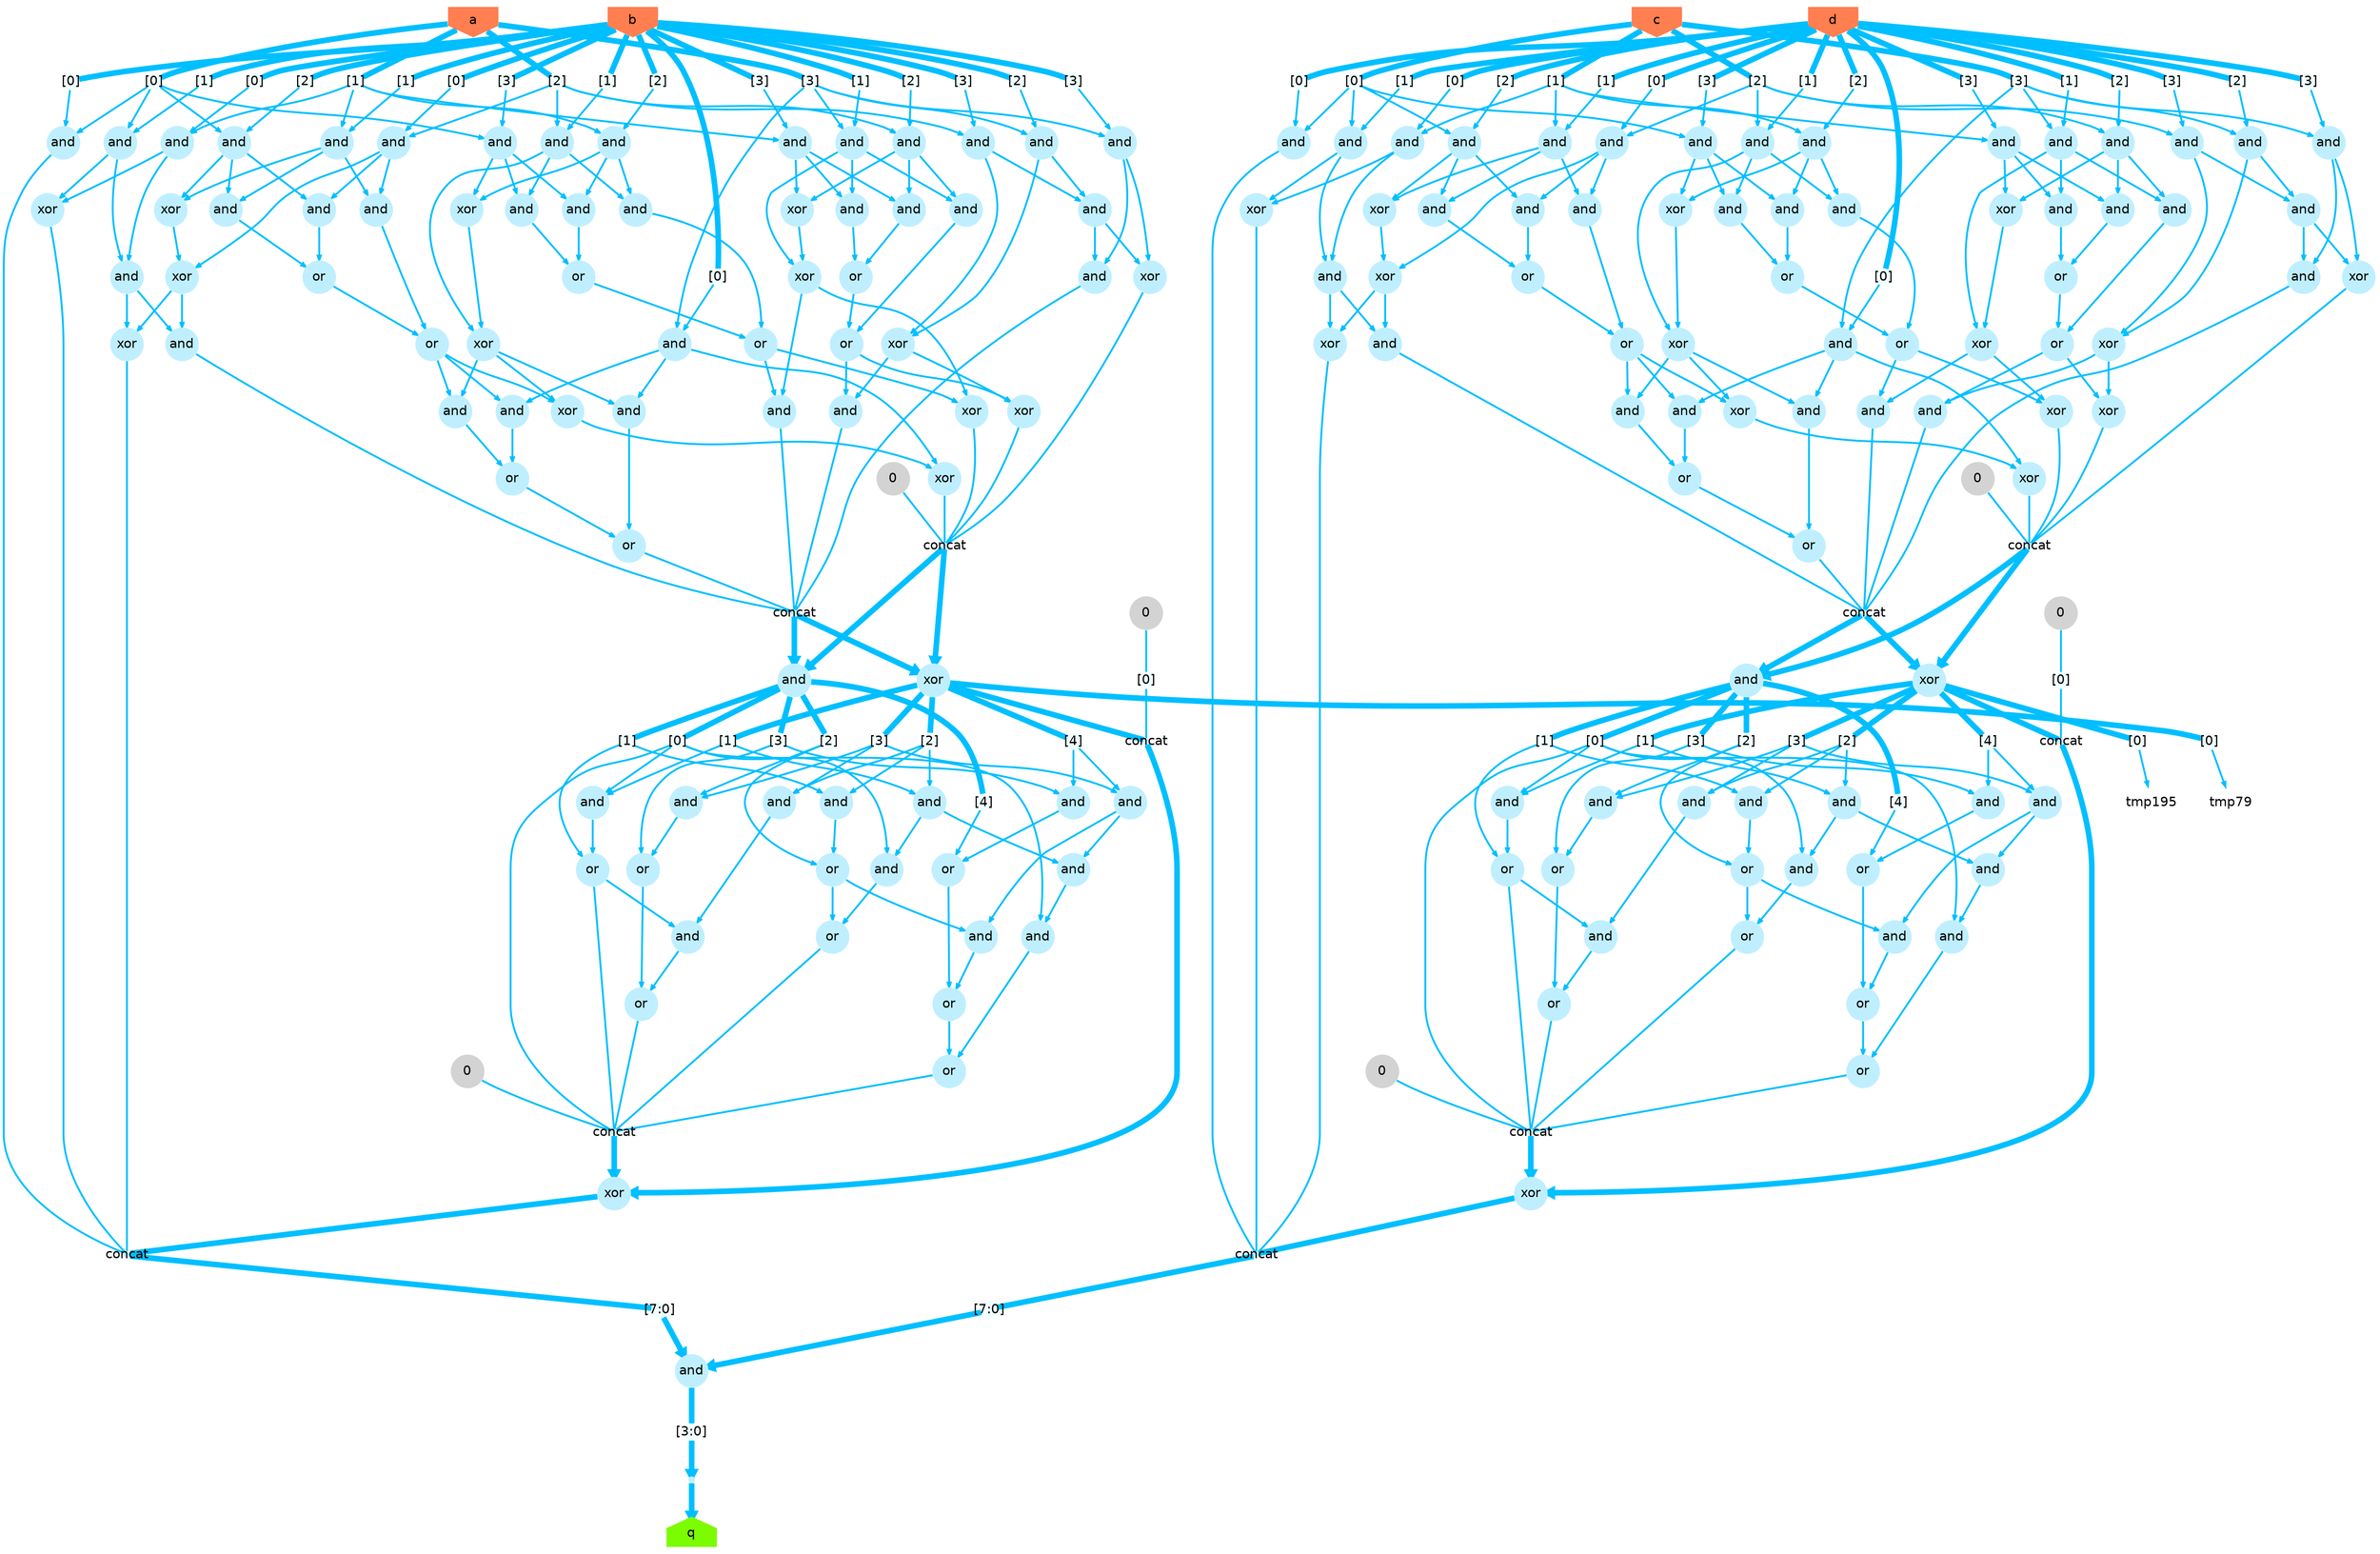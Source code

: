 digraph g {
    graph [splines="spline", outputorder="edgesfirst"];
    node [shape=circle, style=filled, fillcolor=lightblue1,
        fontcolor=black, fontname=helvetica, penwidth=0,
        fixedsize=shape];
    edge [labelfloat=false, penwidth=2, color=deepskyblue, arrowsize=.5];
    n0 [label="a", shape=invhouse, fillcolor=coral];
    n1 [label="b", shape=invhouse, fillcolor=coral];
    n2 [label="c", shape=invhouse, fillcolor=coral];
    n3 [label="0", shape=circle, fillcolor=lightgrey];
    n4 [label="0", shape=circle, fillcolor=lightgrey];
    n5 [label="0", shape=circle, fillcolor=lightgrey];
    n6 [label="0", shape=circle, fillcolor=lightgrey];
    n7 [label="0", shape=circle, fillcolor=lightgrey];
    n8 [label="0", shape=circle, fillcolor=lightgrey];
    n9 [label="d", shape=invhouse, fillcolor=coral];
    n10 [label="", height=.1, width=.1];
    n11 [label="q", shape=house, fillcolor=lawngreen];
    n12 [label="[0]", fillcolor=azure1, height=.25, width=.25];
    n13 [label="[0]", fillcolor=azure1, height=.25, width=.25];
    n14 [label="and"];
    n15 [label="[1]", fillcolor=azure1, height=.25, width=.25];
    n16 [label="and"];
    n17 [label="[2]", fillcolor=azure1, height=.25, width=.25];
    n18 [label="and"];
    n19 [label="[3]", fillcolor=azure1, height=.25, width=.25];
    n20 [label="and"];
    n21 [label="[1]", fillcolor=azure1, height=.25, width=.25];
    n22 [label="[0]", fillcolor=azure1, height=.25, width=.25];
    n23 [label="and"];
    n24 [label="[1]", fillcolor=azure1, height=.25, width=.25];
    n25 [label="and"];
    n26 [label="[2]", fillcolor=azure1, height=.25, width=.25];
    n27 [label="and"];
    n28 [label="[3]", fillcolor=azure1, height=.25, width=.25];
    n29 [label="and"];
    n30 [label="[2]", fillcolor=azure1, height=.25, width=.25];
    n31 [label="[0]", fillcolor=azure1, height=.25, width=.25];
    n32 [label="and"];
    n33 [label="[1]", fillcolor=azure1, height=.25, width=.25];
    n34 [label="and"];
    n35 [label="[2]", fillcolor=azure1, height=.25, width=.25];
    n36 [label="and"];
    n37 [label="[3]", fillcolor=azure1, height=.25, width=.25];
    n38 [label="and"];
    n39 [label="[3]", fillcolor=azure1, height=.25, width=.25];
    n40 [label="[0]", fillcolor=azure1, height=.25, width=.25];
    n41 [label="and"];
    n42 [label="[1]", fillcolor=azure1, height=.25, width=.25];
    n43 [label="and"];
    n44 [label="[2]", fillcolor=azure1, height=.25, width=.25];
    n45 [label="and"];
    n46 [label="[3]", fillcolor=azure1, height=.25, width=.25];
    n47 [label="and"];
    n48 [label="xor"];
    n49 [label="and"];
    n50 [label="xor"];
    n51 [label="xor"];
    n52 [label="and"];
    n53 [label="and"];
    n54 [label="or"];
    n55 [label="and"];
    n56 [label="or"];
    n57 [label="xor"];
    n58 [label="xor"];
    n59 [label="and"];
    n60 [label="and"];
    n61 [label="or"];
    n62 [label="and"];
    n63 [label="or"];
    n64 [label="xor"];
    n65 [label="xor"];
    n66 [label="and"];
    n67 [label="and"];
    n68 [label="or"];
    n69 [label="and"];
    n70 [label="or"];
    n71 [label="xor"];
    n72 [label="and"];
    n73 [label="xor"];
    n74 [label="and"];
    n75 [label="xor"];
    n76 [label="xor"];
    n77 [label="and"];
    n78 [label="and"];
    n79 [label="or"];
    n80 [label="and"];
    n81 [label="or"];
    n82 [label="xor"];
    n83 [label="and"];
    n84 [label="xor"];
    n85 [label="and"];
    n86 [label="xor"];
    n87 [label="and"];
    n88 [label="concat", height=.1, width=.1];
    n89 [label="concat", height=.1, width=.1];
    n90 [label="xor"];
    n91 [label="[0]", fillcolor=azure1, height=.25, width=.25];
    n92 [label="tmp79", shape=circle, fillcolor=none];
    n93 [label="[1]", fillcolor=azure1, height=.25, width=.25];
    n94 [label="[2]", fillcolor=azure1, height=.25, width=.25];
    n95 [label="[3]", fillcolor=azure1, height=.25, width=.25];
    n96 [label="[4]", fillcolor=azure1, height=.25, width=.25];
    n97 [label="and"];
    n98 [label="[0]", fillcolor=azure1, height=.25, width=.25];
    n99 [label="[1]", fillcolor=azure1, height=.25, width=.25];
    n100 [label="[2]", fillcolor=azure1, height=.25, width=.25];
    n101 [label="[3]", fillcolor=azure1, height=.25, width=.25];
    n102 [label="[4]", fillcolor=azure1, height=.25, width=.25];
    n103 [label="and"];
    n104 [label="or"];
    n105 [label="and"];
    n106 [label="and"];
    n107 [label="or"];
    n108 [label="and"];
    n109 [label="and"];
    n110 [label="or"];
    n111 [label="and"];
    n112 [label="and"];
    n113 [label="or"];
    n114 [label="and"];
    n115 [label="or"];
    n116 [label="and"];
    n117 [label="and"];
    n118 [label="or"];
    n119 [label="and"];
    n120 [label="or"];
    n121 [label="and"];
    n122 [label="or"];
    n123 [label="concat", height=.1, width=.1];
    n124 [label="[0]", fillcolor=azure1, height=.25, width=.25];
    n125 [label="concat", height=.1, width=.1];
    n126 [label="xor"];
    n127 [label="concat", height=.1, width=.1];
    n128 [label="[7:0]", fillcolor=azure1, height=.25, width=.25];
    n129 [label="[0]", fillcolor=azure1, height=.25, width=.25];
    n130 [label="[0]", fillcolor=azure1, height=.25, width=.25];
    n131 [label="and"];
    n132 [label="[1]", fillcolor=azure1, height=.25, width=.25];
    n133 [label="and"];
    n134 [label="[2]", fillcolor=azure1, height=.25, width=.25];
    n135 [label="and"];
    n136 [label="[3]", fillcolor=azure1, height=.25, width=.25];
    n137 [label="and"];
    n138 [label="[1]", fillcolor=azure1, height=.25, width=.25];
    n139 [label="[0]", fillcolor=azure1, height=.25, width=.25];
    n140 [label="and"];
    n141 [label="[1]", fillcolor=azure1, height=.25, width=.25];
    n142 [label="and"];
    n143 [label="[2]", fillcolor=azure1, height=.25, width=.25];
    n144 [label="and"];
    n145 [label="[3]", fillcolor=azure1, height=.25, width=.25];
    n146 [label="and"];
    n147 [label="[2]", fillcolor=azure1, height=.25, width=.25];
    n148 [label="[0]", fillcolor=azure1, height=.25, width=.25];
    n149 [label="and"];
    n150 [label="[1]", fillcolor=azure1, height=.25, width=.25];
    n151 [label="and"];
    n152 [label="[2]", fillcolor=azure1, height=.25, width=.25];
    n153 [label="and"];
    n154 [label="[3]", fillcolor=azure1, height=.25, width=.25];
    n155 [label="and"];
    n156 [label="[3]", fillcolor=azure1, height=.25, width=.25];
    n157 [label="[0]", fillcolor=azure1, height=.25, width=.25];
    n158 [label="and"];
    n159 [label="[1]", fillcolor=azure1, height=.25, width=.25];
    n160 [label="and"];
    n161 [label="[2]", fillcolor=azure1, height=.25, width=.25];
    n162 [label="and"];
    n163 [label="[3]", fillcolor=azure1, height=.25, width=.25];
    n164 [label="and"];
    n165 [label="xor"];
    n166 [label="and"];
    n167 [label="xor"];
    n168 [label="xor"];
    n169 [label="and"];
    n170 [label="and"];
    n171 [label="or"];
    n172 [label="and"];
    n173 [label="or"];
    n174 [label="xor"];
    n175 [label="xor"];
    n176 [label="and"];
    n177 [label="and"];
    n178 [label="or"];
    n179 [label="and"];
    n180 [label="or"];
    n181 [label="xor"];
    n182 [label="xor"];
    n183 [label="and"];
    n184 [label="and"];
    n185 [label="or"];
    n186 [label="and"];
    n187 [label="or"];
    n188 [label="xor"];
    n189 [label="and"];
    n190 [label="xor"];
    n191 [label="and"];
    n192 [label="xor"];
    n193 [label="xor"];
    n194 [label="and"];
    n195 [label="and"];
    n196 [label="or"];
    n197 [label="and"];
    n198 [label="or"];
    n199 [label="xor"];
    n200 [label="and"];
    n201 [label="xor"];
    n202 [label="and"];
    n203 [label="xor"];
    n204 [label="and"];
    n205 [label="concat", height=.1, width=.1];
    n206 [label="concat", height=.1, width=.1];
    n207 [label="xor"];
    n208 [label="[0]", fillcolor=azure1, height=.25, width=.25];
    n209 [label="tmp195", shape=circle, fillcolor=none];
    n210 [label="[1]", fillcolor=azure1, height=.25, width=.25];
    n211 [label="[2]", fillcolor=azure1, height=.25, width=.25];
    n212 [label="[3]", fillcolor=azure1, height=.25, width=.25];
    n213 [label="[4]", fillcolor=azure1, height=.25, width=.25];
    n214 [label="and"];
    n215 [label="[0]", fillcolor=azure1, height=.25, width=.25];
    n216 [label="[1]", fillcolor=azure1, height=.25, width=.25];
    n217 [label="[2]", fillcolor=azure1, height=.25, width=.25];
    n218 [label="[3]", fillcolor=azure1, height=.25, width=.25];
    n219 [label="[4]", fillcolor=azure1, height=.25, width=.25];
    n220 [label="and"];
    n221 [label="or"];
    n222 [label="and"];
    n223 [label="and"];
    n224 [label="or"];
    n225 [label="and"];
    n226 [label="and"];
    n227 [label="or"];
    n228 [label="and"];
    n229 [label="and"];
    n230 [label="or"];
    n231 [label="and"];
    n232 [label="or"];
    n233 [label="and"];
    n234 [label="and"];
    n235 [label="or"];
    n236 [label="and"];
    n237 [label="or"];
    n238 [label="and"];
    n239 [label="or"];
    n240 [label="concat", height=.1, width=.1];
    n241 [label="[0]", fillcolor=azure1, height=.25, width=.25];
    n242 [label="concat", height=.1, width=.1];
    n243 [label="xor"];
    n244 [label="concat", height=.1, width=.1];
    n245 [label="[7:0]", fillcolor=azure1, height=.25, width=.25];
    n246 [label="and"];
    n247 [label="[3:0]", fillcolor=azure1, height=.25, width=.25];
    n0 -> n12 [label="", penwidth="6", arrowhead="none"];
    n0 -> n21 [label="", penwidth="6", arrowhead="none"];
    n0 -> n30 [label="", penwidth="6", arrowhead="none"];
    n0 -> n39 [label="", penwidth="6", arrowhead="none"];
    n1 -> n13 [label="", penwidth="6", arrowhead="none"];
    n1 -> n15 [label="", penwidth="6", arrowhead="none"];
    n1 -> n17 [label="", penwidth="6", arrowhead="none"];
    n1 -> n19 [label="", penwidth="6", arrowhead="none"];
    n1 -> n22 [label="", penwidth="6", arrowhead="none"];
    n1 -> n24 [label="", penwidth="6", arrowhead="none"];
    n1 -> n26 [label="", penwidth="6", arrowhead="none"];
    n1 -> n28 [label="", penwidth="6", arrowhead="none"];
    n1 -> n31 [label="", penwidth="6", arrowhead="none"];
    n1 -> n33 [label="", penwidth="6", arrowhead="none"];
    n1 -> n35 [label="", penwidth="6", arrowhead="none"];
    n1 -> n37 [label="", penwidth="6", arrowhead="none"];
    n1 -> n40 [label="", penwidth="6", arrowhead="none"];
    n1 -> n42 [label="", penwidth="6", arrowhead="none"];
    n1 -> n44 [label="", penwidth="6", arrowhead="none"];
    n1 -> n46 [label="", penwidth="6", arrowhead="none"];
    n2 -> n129 [label="", penwidth="6", arrowhead="none"];
    n2 -> n138 [label="", penwidth="6", arrowhead="none"];
    n2 -> n147 [label="", penwidth="6", arrowhead="none"];
    n2 -> n156 [label="", penwidth="6", arrowhead="none"];
    n3 -> n89 [label="", penwidth="2", arrowhead="none"];
    n4 -> n123 [label="", penwidth="2", arrowhead="none"];
    n5 -> n124 [label="", penwidth="2", arrowhead="none"];
    n6 -> n206 [label="", penwidth="2", arrowhead="none"];
    n7 -> n240 [label="", penwidth="2", arrowhead="none"];
    n8 -> n241 [label="", penwidth="2", arrowhead="none"];
    n9 -> n130 [label="", penwidth="6", arrowhead="none"];
    n9 -> n132 [label="", penwidth="6", arrowhead="none"];
    n9 -> n134 [label="", penwidth="6", arrowhead="none"];
    n9 -> n136 [label="", penwidth="6", arrowhead="none"];
    n9 -> n139 [label="", penwidth="6", arrowhead="none"];
    n9 -> n141 [label="", penwidth="6", arrowhead="none"];
    n9 -> n143 [label="", penwidth="6", arrowhead="none"];
    n9 -> n145 [label="", penwidth="6", arrowhead="none"];
    n9 -> n148 [label="", penwidth="6", arrowhead="none"];
    n9 -> n150 [label="", penwidth="6", arrowhead="none"];
    n9 -> n152 [label="", penwidth="6", arrowhead="none"];
    n9 -> n154 [label="", penwidth="6", arrowhead="none"];
    n9 -> n157 [label="", penwidth="6", arrowhead="none"];
    n9 -> n159 [label="", penwidth="6", arrowhead="none"];
    n9 -> n161 [label="", penwidth="6", arrowhead="none"];
    n9 -> n163 [label="", penwidth="6", arrowhead="none"];
    n10 -> n11 [label="", penwidth="6", arrowhead="normal"];
    n12 -> n14 [label="", penwidth="2", arrowhead="normal"];
    n12 -> n16 [label="", penwidth="2", arrowhead="normal"];
    n12 -> n18 [label="", penwidth="2", arrowhead="normal"];
    n12 -> n20 [label="", penwidth="2", arrowhead="normal"];
    n13 -> n14 [label="", penwidth="2", arrowhead="normal"];
    n14 -> n127 [label="", penwidth="2", arrowhead="none"];
    n15 -> n16 [label="", penwidth="2", arrowhead="normal"];
    n16 -> n48 [label="", penwidth="2", arrowhead="normal"];
    n16 -> n49 [label="", penwidth="2", arrowhead="normal"];
    n17 -> n18 [label="", penwidth="2", arrowhead="normal"];
    n18 -> n50 [label="", penwidth="2", arrowhead="normal"];
    n18 -> n52 [label="", penwidth="2", arrowhead="normal"];
    n18 -> n53 [label="", penwidth="2", arrowhead="normal"];
    n19 -> n20 [label="", penwidth="2", arrowhead="normal"];
    n20 -> n57 [label="", penwidth="2", arrowhead="normal"];
    n20 -> n59 [label="", penwidth="2", arrowhead="normal"];
    n20 -> n60 [label="", penwidth="2", arrowhead="normal"];
    n21 -> n23 [label="", penwidth="2", arrowhead="normal"];
    n21 -> n25 [label="", penwidth="2", arrowhead="normal"];
    n21 -> n27 [label="", penwidth="2", arrowhead="normal"];
    n21 -> n29 [label="", penwidth="2", arrowhead="normal"];
    n22 -> n23 [label="", penwidth="2", arrowhead="normal"];
    n23 -> n48 [label="", penwidth="2", arrowhead="normal"];
    n23 -> n49 [label="", penwidth="2", arrowhead="normal"];
    n24 -> n25 [label="", penwidth="2", arrowhead="normal"];
    n25 -> n50 [label="", penwidth="2", arrowhead="normal"];
    n25 -> n52 [label="", penwidth="2", arrowhead="normal"];
    n25 -> n55 [label="", penwidth="2", arrowhead="normal"];
    n26 -> n27 [label="", penwidth="2", arrowhead="normal"];
    n27 -> n57 [label="", penwidth="2", arrowhead="normal"];
    n27 -> n59 [label="", penwidth="2", arrowhead="normal"];
    n27 -> n62 [label="", penwidth="2", arrowhead="normal"];
    n28 -> n29 [label="", penwidth="2", arrowhead="normal"];
    n29 -> n64 [label="", penwidth="2", arrowhead="normal"];
    n29 -> n66 [label="", penwidth="2", arrowhead="normal"];
    n29 -> n67 [label="", penwidth="2", arrowhead="normal"];
    n30 -> n32 [label="", penwidth="2", arrowhead="normal"];
    n30 -> n34 [label="", penwidth="2", arrowhead="normal"];
    n30 -> n36 [label="", penwidth="2", arrowhead="normal"];
    n30 -> n38 [label="", penwidth="2", arrowhead="normal"];
    n31 -> n32 [label="", penwidth="2", arrowhead="normal"];
    n32 -> n51 [label="", penwidth="2", arrowhead="normal"];
    n32 -> n53 [label="", penwidth="2", arrowhead="normal"];
    n32 -> n55 [label="", penwidth="2", arrowhead="normal"];
    n33 -> n34 [label="", penwidth="2", arrowhead="normal"];
    n34 -> n58 [label="", penwidth="2", arrowhead="normal"];
    n34 -> n60 [label="", penwidth="2", arrowhead="normal"];
    n34 -> n62 [label="", penwidth="2", arrowhead="normal"];
    n35 -> n36 [label="", penwidth="2", arrowhead="normal"];
    n36 -> n64 [label="", penwidth="2", arrowhead="normal"];
    n36 -> n66 [label="", penwidth="2", arrowhead="normal"];
    n36 -> n69 [label="", penwidth="2", arrowhead="normal"];
    n37 -> n38 [label="", penwidth="2", arrowhead="normal"];
    n38 -> n71 [label="", penwidth="2", arrowhead="normal"];
    n38 -> n72 [label="", penwidth="2", arrowhead="normal"];
    n39 -> n41 [label="", penwidth="2", arrowhead="normal"];
    n39 -> n43 [label="", penwidth="2", arrowhead="normal"];
    n39 -> n45 [label="", penwidth="2", arrowhead="normal"];
    n39 -> n47 [label="", penwidth="2", arrowhead="normal"];
    n40 -> n41 [label="", penwidth="2", arrowhead="normal"];
    n41 -> n76 [label="", penwidth="2", arrowhead="normal"];
    n41 -> n78 [label="", penwidth="2", arrowhead="normal"];
    n41 -> n80 [label="", penwidth="2", arrowhead="normal"];
    n42 -> n43 [label="", penwidth="2", arrowhead="normal"];
    n43 -> n65 [label="", penwidth="2", arrowhead="normal"];
    n43 -> n67 [label="", penwidth="2", arrowhead="normal"];
    n43 -> n69 [label="", penwidth="2", arrowhead="normal"];
    n44 -> n45 [label="", penwidth="2", arrowhead="normal"];
    n45 -> n71 [label="", penwidth="2", arrowhead="normal"];
    n45 -> n72 [label="", penwidth="2", arrowhead="normal"];
    n46 -> n47 [label="", penwidth="2", arrowhead="normal"];
    n47 -> n86 [label="", penwidth="2", arrowhead="normal"];
    n47 -> n87 [label="", penwidth="2", arrowhead="normal"];
    n48 -> n127 [label="", penwidth="2", arrowhead="none"];
    n49 -> n73 [label="", penwidth="2", arrowhead="normal"];
    n49 -> n74 [label="", penwidth="2", arrowhead="normal"];
    n50 -> n51 [label="", penwidth="2", arrowhead="normal"];
    n51 -> n73 [label="", penwidth="2", arrowhead="normal"];
    n51 -> n74 [label="", penwidth="2", arrowhead="normal"];
    n52 -> n54 [label="", penwidth="2", arrowhead="normal"];
    n53 -> n54 [label="", penwidth="2", arrowhead="normal"];
    n54 -> n56 [label="", penwidth="2", arrowhead="normal"];
    n55 -> n56 [label="", penwidth="2", arrowhead="normal"];
    n56 -> n75 [label="", penwidth="2", arrowhead="normal"];
    n56 -> n77 [label="", penwidth="2", arrowhead="normal"];
    n56 -> n78 [label="", penwidth="2", arrowhead="normal"];
    n57 -> n58 [label="", penwidth="2", arrowhead="normal"];
    n58 -> n75 [label="", penwidth="2", arrowhead="normal"];
    n58 -> n77 [label="", penwidth="2", arrowhead="normal"];
    n58 -> n80 [label="", penwidth="2", arrowhead="normal"];
    n59 -> n61 [label="", penwidth="2", arrowhead="normal"];
    n60 -> n61 [label="", penwidth="2", arrowhead="normal"];
    n61 -> n63 [label="", penwidth="2", arrowhead="normal"];
    n62 -> n63 [label="", penwidth="2", arrowhead="normal"];
    n63 -> n82 [label="", penwidth="2", arrowhead="normal"];
    n63 -> n83 [label="", penwidth="2", arrowhead="normal"];
    n64 -> n65 [label="", penwidth="2", arrowhead="normal"];
    n65 -> n82 [label="", penwidth="2", arrowhead="normal"];
    n65 -> n83 [label="", penwidth="2", arrowhead="normal"];
    n66 -> n68 [label="", penwidth="2", arrowhead="normal"];
    n67 -> n68 [label="", penwidth="2", arrowhead="normal"];
    n68 -> n70 [label="", penwidth="2", arrowhead="normal"];
    n69 -> n70 [label="", penwidth="2", arrowhead="normal"];
    n70 -> n84 [label="", penwidth="2", arrowhead="normal"];
    n70 -> n85 [label="", penwidth="2", arrowhead="normal"];
    n71 -> n84 [label="", penwidth="2", arrowhead="normal"];
    n71 -> n85 [label="", penwidth="2", arrowhead="normal"];
    n72 -> n86 [label="", penwidth="2", arrowhead="normal"];
    n72 -> n87 [label="", penwidth="2", arrowhead="normal"];
    n73 -> n127 [label="", penwidth="2", arrowhead="none"];
    n74 -> n88 [label="", penwidth="2", arrowhead="none"];
    n75 -> n76 [label="", penwidth="2", arrowhead="normal"];
    n76 -> n89 [label="", penwidth="2", arrowhead="none"];
    n77 -> n79 [label="", penwidth="2", arrowhead="normal"];
    n78 -> n79 [label="", penwidth="2", arrowhead="normal"];
    n79 -> n81 [label="", penwidth="2", arrowhead="normal"];
    n80 -> n81 [label="", penwidth="2", arrowhead="normal"];
    n81 -> n88 [label="", penwidth="2", arrowhead="none"];
    n82 -> n89 [label="", penwidth="2", arrowhead="none"];
    n83 -> n88 [label="", penwidth="2", arrowhead="none"];
    n84 -> n89 [label="", penwidth="2", arrowhead="none"];
    n85 -> n88 [label="", penwidth="2", arrowhead="none"];
    n86 -> n89 [label="", penwidth="2", arrowhead="none"];
    n87 -> n88 [label="", penwidth="2", arrowhead="none"];
    n88 -> n90 [label="", penwidth="6", arrowhead="normal"];
    n88 -> n97 [label="", penwidth="6", arrowhead="normal"];
    n89 -> n90 [label="", penwidth="6", arrowhead="normal"];
    n89 -> n97 [label="", penwidth="6", arrowhead="normal"];
    n90 -> n91 [label="", penwidth="6", arrowhead="none"];
    n90 -> n93 [label="", penwidth="6", arrowhead="none"];
    n90 -> n94 [label="", penwidth="6", arrowhead="none"];
    n90 -> n95 [label="", penwidth="6", arrowhead="none"];
    n90 -> n96 [label="", penwidth="6", arrowhead="none"];
    n90 -> n125 [label="", penwidth="6", arrowhead="none"];
    n91 -> n92 [label="", penwidth="2", arrowhead="normal"];
    n93 -> n111 [label="", penwidth="2", arrowhead="normal"];
    n93 -> n112 [label="", penwidth="2", arrowhead="normal"];
    n94 -> n108 [label="", penwidth="2", arrowhead="normal"];
    n94 -> n109 [label="", penwidth="2", arrowhead="normal"];
    n94 -> n111 [label="", penwidth="2", arrowhead="normal"];
    n95 -> n105 [label="", penwidth="2", arrowhead="normal"];
    n95 -> n106 [label="", penwidth="2", arrowhead="normal"];
    n95 -> n108 [label="", penwidth="2", arrowhead="normal"];
    n96 -> n103 [label="", penwidth="2", arrowhead="normal"];
    n96 -> n105 [label="", penwidth="2", arrowhead="normal"];
    n97 -> n98 [label="", penwidth="6", arrowhead="none"];
    n97 -> n99 [label="", penwidth="6", arrowhead="none"];
    n97 -> n100 [label="", penwidth="6", arrowhead="none"];
    n97 -> n101 [label="", penwidth="6", arrowhead="none"];
    n97 -> n102 [label="", penwidth="6", arrowhead="none"];
    n98 -> n112 [label="", penwidth="2", arrowhead="normal"];
    n98 -> n119 [label="", penwidth="2", arrowhead="normal"];
    n98 -> n121 [label="", penwidth="2", arrowhead="normal"];
    n98 -> n123 [label="", penwidth="2", arrowhead="none"];
    n99 -> n109 [label="", penwidth="2", arrowhead="normal"];
    n99 -> n113 [label="", penwidth="2", arrowhead="normal"];
    n100 -> n106 [label="", penwidth="2", arrowhead="normal"];
    n100 -> n110 [label="", penwidth="2", arrowhead="normal"];
    n101 -> n103 [label="", penwidth="2", arrowhead="normal"];
    n101 -> n107 [label="", penwidth="2", arrowhead="normal"];
    n102 -> n104 [label="", penwidth="2", arrowhead="normal"];
    n103 -> n104 [label="", penwidth="2", arrowhead="normal"];
    n104 -> n115 [label="", penwidth="2", arrowhead="normal"];
    n105 -> n114 [label="", penwidth="2", arrowhead="normal"];
    n105 -> n116 [label="", penwidth="2", arrowhead="normal"];
    n106 -> n107 [label="", penwidth="2", arrowhead="normal"];
    n107 -> n118 [label="", penwidth="2", arrowhead="normal"];
    n108 -> n117 [label="", penwidth="2", arrowhead="normal"];
    n109 -> n110 [label="", penwidth="2", arrowhead="normal"];
    n110 -> n114 [label="", penwidth="2", arrowhead="normal"];
    n110 -> n120 [label="", penwidth="2", arrowhead="normal"];
    n111 -> n116 [label="", penwidth="2", arrowhead="normal"];
    n111 -> n119 [label="", penwidth="2", arrowhead="normal"];
    n112 -> n113 [label="", penwidth="2", arrowhead="normal"];
    n113 -> n117 [label="", penwidth="2", arrowhead="normal"];
    n113 -> n123 [label="", penwidth="2", arrowhead="none"];
    n114 -> n115 [label="", penwidth="2", arrowhead="normal"];
    n115 -> n122 [label="", penwidth="2", arrowhead="normal"];
    n116 -> n121 [label="", penwidth="2", arrowhead="normal"];
    n117 -> n118 [label="", penwidth="2", arrowhead="normal"];
    n118 -> n123 [label="", penwidth="2", arrowhead="none"];
    n119 -> n120 [label="", penwidth="2", arrowhead="normal"];
    n120 -> n123 [label="", penwidth="2", arrowhead="none"];
    n121 -> n122 [label="", penwidth="2", arrowhead="normal"];
    n122 -> n123 [label="", penwidth="2", arrowhead="none"];
    n123 -> n126 [label="", penwidth="6", arrowhead="normal"];
    n124 -> n125 [label="", penwidth="2", arrowhead="none"];
    n125 -> n126 [label="", penwidth="6", arrowhead="normal"];
    n126 -> n127 [label="", penwidth="6", arrowhead="none"];
    n127 -> n128 [label="", penwidth="6", arrowhead="none"];
    n128 -> n246 [label="", penwidth="6", arrowhead="normal"];
    n129 -> n131 [label="", penwidth="2", arrowhead="normal"];
    n129 -> n133 [label="", penwidth="2", arrowhead="normal"];
    n129 -> n135 [label="", penwidth="2", arrowhead="normal"];
    n129 -> n137 [label="", penwidth="2", arrowhead="normal"];
    n130 -> n131 [label="", penwidth="2", arrowhead="normal"];
    n131 -> n244 [label="", penwidth="2", arrowhead="none"];
    n132 -> n133 [label="", penwidth="2", arrowhead="normal"];
    n133 -> n165 [label="", penwidth="2", arrowhead="normal"];
    n133 -> n166 [label="", penwidth="2", arrowhead="normal"];
    n134 -> n135 [label="", penwidth="2", arrowhead="normal"];
    n135 -> n167 [label="", penwidth="2", arrowhead="normal"];
    n135 -> n169 [label="", penwidth="2", arrowhead="normal"];
    n135 -> n170 [label="", penwidth="2", arrowhead="normal"];
    n136 -> n137 [label="", penwidth="2", arrowhead="normal"];
    n137 -> n174 [label="", penwidth="2", arrowhead="normal"];
    n137 -> n176 [label="", penwidth="2", arrowhead="normal"];
    n137 -> n177 [label="", penwidth="2", arrowhead="normal"];
    n138 -> n140 [label="", penwidth="2", arrowhead="normal"];
    n138 -> n142 [label="", penwidth="2", arrowhead="normal"];
    n138 -> n144 [label="", penwidth="2", arrowhead="normal"];
    n138 -> n146 [label="", penwidth="2", arrowhead="normal"];
    n139 -> n140 [label="", penwidth="2", arrowhead="normal"];
    n140 -> n165 [label="", penwidth="2", arrowhead="normal"];
    n140 -> n166 [label="", penwidth="2", arrowhead="normal"];
    n141 -> n142 [label="", penwidth="2", arrowhead="normal"];
    n142 -> n167 [label="", penwidth="2", arrowhead="normal"];
    n142 -> n169 [label="", penwidth="2", arrowhead="normal"];
    n142 -> n172 [label="", penwidth="2", arrowhead="normal"];
    n143 -> n144 [label="", penwidth="2", arrowhead="normal"];
    n144 -> n174 [label="", penwidth="2", arrowhead="normal"];
    n144 -> n176 [label="", penwidth="2", arrowhead="normal"];
    n144 -> n179 [label="", penwidth="2", arrowhead="normal"];
    n145 -> n146 [label="", penwidth="2", arrowhead="normal"];
    n146 -> n181 [label="", penwidth="2", arrowhead="normal"];
    n146 -> n183 [label="", penwidth="2", arrowhead="normal"];
    n146 -> n184 [label="", penwidth="2", arrowhead="normal"];
    n147 -> n149 [label="", penwidth="2", arrowhead="normal"];
    n147 -> n151 [label="", penwidth="2", arrowhead="normal"];
    n147 -> n153 [label="", penwidth="2", arrowhead="normal"];
    n147 -> n155 [label="", penwidth="2", arrowhead="normal"];
    n148 -> n149 [label="", penwidth="2", arrowhead="normal"];
    n149 -> n168 [label="", penwidth="2", arrowhead="normal"];
    n149 -> n170 [label="", penwidth="2", arrowhead="normal"];
    n149 -> n172 [label="", penwidth="2", arrowhead="normal"];
    n150 -> n151 [label="", penwidth="2", arrowhead="normal"];
    n151 -> n175 [label="", penwidth="2", arrowhead="normal"];
    n151 -> n177 [label="", penwidth="2", arrowhead="normal"];
    n151 -> n179 [label="", penwidth="2", arrowhead="normal"];
    n152 -> n153 [label="", penwidth="2", arrowhead="normal"];
    n153 -> n181 [label="", penwidth="2", arrowhead="normal"];
    n153 -> n183 [label="", penwidth="2", arrowhead="normal"];
    n153 -> n186 [label="", penwidth="2", arrowhead="normal"];
    n154 -> n155 [label="", penwidth="2", arrowhead="normal"];
    n155 -> n188 [label="", penwidth="2", arrowhead="normal"];
    n155 -> n189 [label="", penwidth="2", arrowhead="normal"];
    n156 -> n158 [label="", penwidth="2", arrowhead="normal"];
    n156 -> n160 [label="", penwidth="2", arrowhead="normal"];
    n156 -> n162 [label="", penwidth="2", arrowhead="normal"];
    n156 -> n164 [label="", penwidth="2", arrowhead="normal"];
    n157 -> n158 [label="", penwidth="2", arrowhead="normal"];
    n158 -> n193 [label="", penwidth="2", arrowhead="normal"];
    n158 -> n195 [label="", penwidth="2", arrowhead="normal"];
    n158 -> n197 [label="", penwidth="2", arrowhead="normal"];
    n159 -> n160 [label="", penwidth="2", arrowhead="normal"];
    n160 -> n182 [label="", penwidth="2", arrowhead="normal"];
    n160 -> n184 [label="", penwidth="2", arrowhead="normal"];
    n160 -> n186 [label="", penwidth="2", arrowhead="normal"];
    n161 -> n162 [label="", penwidth="2", arrowhead="normal"];
    n162 -> n188 [label="", penwidth="2", arrowhead="normal"];
    n162 -> n189 [label="", penwidth="2", arrowhead="normal"];
    n163 -> n164 [label="", penwidth="2", arrowhead="normal"];
    n164 -> n203 [label="", penwidth="2", arrowhead="normal"];
    n164 -> n204 [label="", penwidth="2", arrowhead="normal"];
    n165 -> n244 [label="", penwidth="2", arrowhead="none"];
    n166 -> n190 [label="", penwidth="2", arrowhead="normal"];
    n166 -> n191 [label="", penwidth="2", arrowhead="normal"];
    n167 -> n168 [label="", penwidth="2", arrowhead="normal"];
    n168 -> n190 [label="", penwidth="2", arrowhead="normal"];
    n168 -> n191 [label="", penwidth="2", arrowhead="normal"];
    n169 -> n171 [label="", penwidth="2", arrowhead="normal"];
    n170 -> n171 [label="", penwidth="2", arrowhead="normal"];
    n171 -> n173 [label="", penwidth="2", arrowhead="normal"];
    n172 -> n173 [label="", penwidth="2", arrowhead="normal"];
    n173 -> n192 [label="", penwidth="2", arrowhead="normal"];
    n173 -> n194 [label="", penwidth="2", arrowhead="normal"];
    n173 -> n195 [label="", penwidth="2", arrowhead="normal"];
    n174 -> n175 [label="", penwidth="2", arrowhead="normal"];
    n175 -> n192 [label="", penwidth="2", arrowhead="normal"];
    n175 -> n194 [label="", penwidth="2", arrowhead="normal"];
    n175 -> n197 [label="", penwidth="2", arrowhead="normal"];
    n176 -> n178 [label="", penwidth="2", arrowhead="normal"];
    n177 -> n178 [label="", penwidth="2", arrowhead="normal"];
    n178 -> n180 [label="", penwidth="2", arrowhead="normal"];
    n179 -> n180 [label="", penwidth="2", arrowhead="normal"];
    n180 -> n199 [label="", penwidth="2", arrowhead="normal"];
    n180 -> n200 [label="", penwidth="2", arrowhead="normal"];
    n181 -> n182 [label="", penwidth="2", arrowhead="normal"];
    n182 -> n199 [label="", penwidth="2", arrowhead="normal"];
    n182 -> n200 [label="", penwidth="2", arrowhead="normal"];
    n183 -> n185 [label="", penwidth="2", arrowhead="normal"];
    n184 -> n185 [label="", penwidth="2", arrowhead="normal"];
    n185 -> n187 [label="", penwidth="2", arrowhead="normal"];
    n186 -> n187 [label="", penwidth="2", arrowhead="normal"];
    n187 -> n201 [label="", penwidth="2", arrowhead="normal"];
    n187 -> n202 [label="", penwidth="2", arrowhead="normal"];
    n188 -> n201 [label="", penwidth="2", arrowhead="normal"];
    n188 -> n202 [label="", penwidth="2", arrowhead="normal"];
    n189 -> n203 [label="", penwidth="2", arrowhead="normal"];
    n189 -> n204 [label="", penwidth="2", arrowhead="normal"];
    n190 -> n244 [label="", penwidth="2", arrowhead="none"];
    n191 -> n205 [label="", penwidth="2", arrowhead="none"];
    n192 -> n193 [label="", penwidth="2", arrowhead="normal"];
    n193 -> n206 [label="", penwidth="2", arrowhead="none"];
    n194 -> n196 [label="", penwidth="2", arrowhead="normal"];
    n195 -> n196 [label="", penwidth="2", arrowhead="normal"];
    n196 -> n198 [label="", penwidth="2", arrowhead="normal"];
    n197 -> n198 [label="", penwidth="2", arrowhead="normal"];
    n198 -> n205 [label="", penwidth="2", arrowhead="none"];
    n199 -> n206 [label="", penwidth="2", arrowhead="none"];
    n200 -> n205 [label="", penwidth="2", arrowhead="none"];
    n201 -> n206 [label="", penwidth="2", arrowhead="none"];
    n202 -> n205 [label="", penwidth="2", arrowhead="none"];
    n203 -> n206 [label="", penwidth="2", arrowhead="none"];
    n204 -> n205 [label="", penwidth="2", arrowhead="none"];
    n205 -> n207 [label="", penwidth="6", arrowhead="normal"];
    n205 -> n214 [label="", penwidth="6", arrowhead="normal"];
    n206 -> n207 [label="", penwidth="6", arrowhead="normal"];
    n206 -> n214 [label="", penwidth="6", arrowhead="normal"];
    n207 -> n208 [label="", penwidth="6", arrowhead="none"];
    n207 -> n210 [label="", penwidth="6", arrowhead="none"];
    n207 -> n211 [label="", penwidth="6", arrowhead="none"];
    n207 -> n212 [label="", penwidth="6", arrowhead="none"];
    n207 -> n213 [label="", penwidth="6", arrowhead="none"];
    n207 -> n242 [label="", penwidth="6", arrowhead="none"];
    n208 -> n209 [label="", penwidth="2", arrowhead="normal"];
    n210 -> n228 [label="", penwidth="2", arrowhead="normal"];
    n210 -> n229 [label="", penwidth="2", arrowhead="normal"];
    n211 -> n225 [label="", penwidth="2", arrowhead="normal"];
    n211 -> n226 [label="", penwidth="2", arrowhead="normal"];
    n211 -> n228 [label="", penwidth="2", arrowhead="normal"];
    n212 -> n222 [label="", penwidth="2", arrowhead="normal"];
    n212 -> n223 [label="", penwidth="2", arrowhead="normal"];
    n212 -> n225 [label="", penwidth="2", arrowhead="normal"];
    n213 -> n220 [label="", penwidth="2", arrowhead="normal"];
    n213 -> n222 [label="", penwidth="2", arrowhead="normal"];
    n214 -> n215 [label="", penwidth="6", arrowhead="none"];
    n214 -> n216 [label="", penwidth="6", arrowhead="none"];
    n214 -> n217 [label="", penwidth="6", arrowhead="none"];
    n214 -> n218 [label="", penwidth="6", arrowhead="none"];
    n214 -> n219 [label="", penwidth="6", arrowhead="none"];
    n215 -> n229 [label="", penwidth="2", arrowhead="normal"];
    n215 -> n236 [label="", penwidth="2", arrowhead="normal"];
    n215 -> n238 [label="", penwidth="2", arrowhead="normal"];
    n215 -> n240 [label="", penwidth="2", arrowhead="none"];
    n216 -> n226 [label="", penwidth="2", arrowhead="normal"];
    n216 -> n230 [label="", penwidth="2", arrowhead="normal"];
    n217 -> n223 [label="", penwidth="2", arrowhead="normal"];
    n217 -> n227 [label="", penwidth="2", arrowhead="normal"];
    n218 -> n220 [label="", penwidth="2", arrowhead="normal"];
    n218 -> n224 [label="", penwidth="2", arrowhead="normal"];
    n219 -> n221 [label="", penwidth="2", arrowhead="normal"];
    n220 -> n221 [label="", penwidth="2", arrowhead="normal"];
    n221 -> n232 [label="", penwidth="2", arrowhead="normal"];
    n222 -> n231 [label="", penwidth="2", arrowhead="normal"];
    n222 -> n233 [label="", penwidth="2", arrowhead="normal"];
    n223 -> n224 [label="", penwidth="2", arrowhead="normal"];
    n224 -> n235 [label="", penwidth="2", arrowhead="normal"];
    n225 -> n234 [label="", penwidth="2", arrowhead="normal"];
    n226 -> n227 [label="", penwidth="2", arrowhead="normal"];
    n227 -> n231 [label="", penwidth="2", arrowhead="normal"];
    n227 -> n237 [label="", penwidth="2", arrowhead="normal"];
    n228 -> n233 [label="", penwidth="2", arrowhead="normal"];
    n228 -> n236 [label="", penwidth="2", arrowhead="normal"];
    n229 -> n230 [label="", penwidth="2", arrowhead="normal"];
    n230 -> n234 [label="", penwidth="2", arrowhead="normal"];
    n230 -> n240 [label="", penwidth="2", arrowhead="none"];
    n231 -> n232 [label="", penwidth="2", arrowhead="normal"];
    n232 -> n239 [label="", penwidth="2", arrowhead="normal"];
    n233 -> n238 [label="", penwidth="2", arrowhead="normal"];
    n234 -> n235 [label="", penwidth="2", arrowhead="normal"];
    n235 -> n240 [label="", penwidth="2", arrowhead="none"];
    n236 -> n237 [label="", penwidth="2", arrowhead="normal"];
    n237 -> n240 [label="", penwidth="2", arrowhead="none"];
    n238 -> n239 [label="", penwidth="2", arrowhead="normal"];
    n239 -> n240 [label="", penwidth="2", arrowhead="none"];
    n240 -> n243 [label="", penwidth="6", arrowhead="normal"];
    n241 -> n242 [label="", penwidth="2", arrowhead="none"];
    n242 -> n243 [label="", penwidth="6", arrowhead="normal"];
    n243 -> n244 [label="", penwidth="6", arrowhead="none"];
    n244 -> n245 [label="", penwidth="6", arrowhead="none"];
    n245 -> n246 [label="", penwidth="6", arrowhead="normal"];
    n246 -> n247 [label="", penwidth="6", arrowhead="none"];
    n247 -> n10 [label="", penwidth="6", arrowhead="normal"];
}

